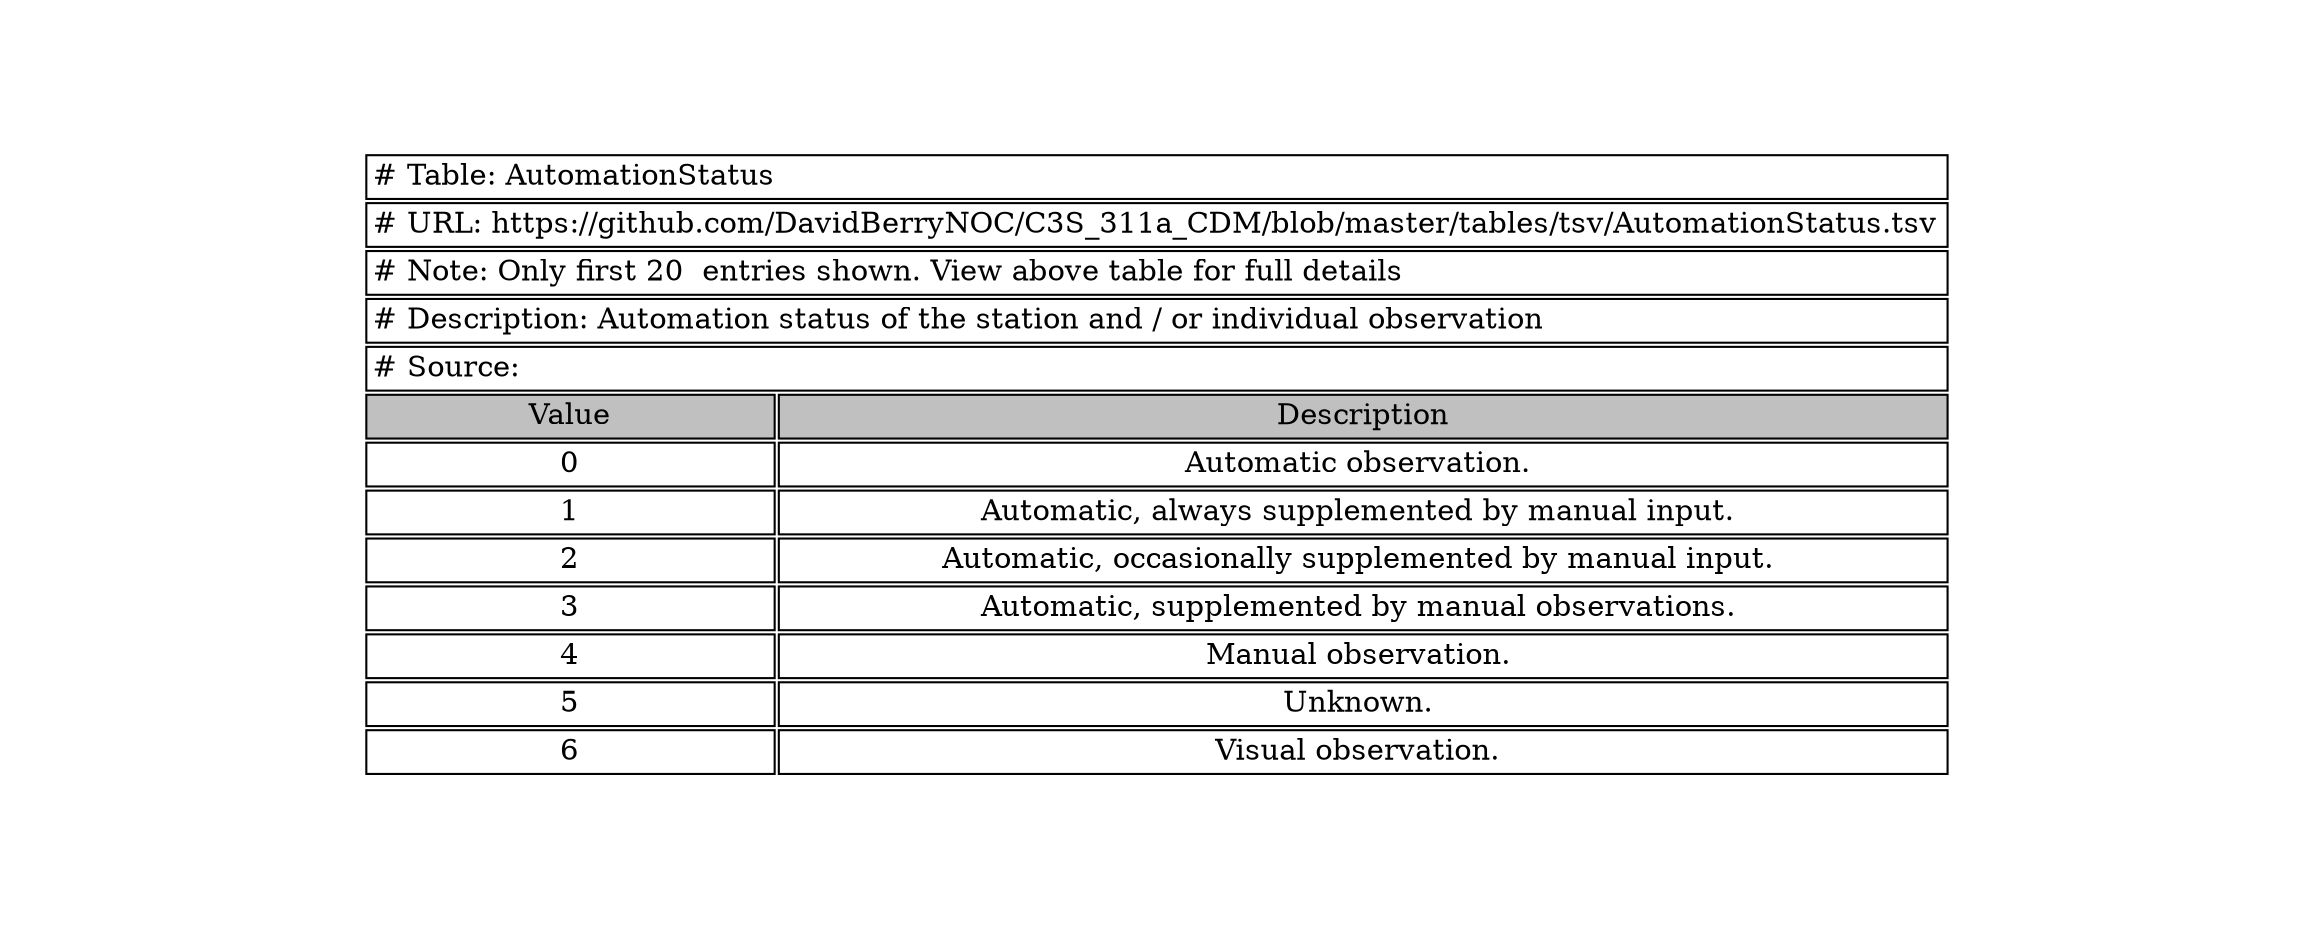 digraph AutomationStatus {
node [color=white]
AutomationStatus [label=<<TABLE BORDER="0" CELLBORDER="1" CELLSPACING="2" COLOR="BLACK">
<TR><TD COLSPAN="2" ALIGN="left" PORT="head"># Table: AutomationStatus</TD></TR>
<TR><TD COLSPAN="2" ALIGN="left"># URL: https://github.com/DavidBerryNOC/C3S_311a_CDM/blob/master/tables/tsv/AutomationStatus.tsv</TD></TR>
<TR><TD COLSPAN="2" ALIGN="left"># Note: Only first 20  entries shown. View above table for full details</TD></TR>
<TR><TD ALIGN="left" COLSPAN="2"># Description: Automation status of the station and / or individual observation</TD></TR>
<TR><TD ALIGN="left" COLSPAN="2"># Source:</TD></TR>
<TR><TD BGCOLOR="GRAY">Value</TD><TD BGCOLOR="GRAY">Description</TD></TR>
<TR><TD>0</TD><TD>Automatic observation. </TD></TR>
<TR><TD>1</TD><TD>Automatic, always supplemented by manual input. </TD></TR>
<TR><TD>2</TD><TD>Automatic, occasionally supplemented by manual input. </TD></TR>
<TR><TD>3</TD><TD>Automatic, supplemented by manual observations. </TD></TR>
<TR><TD>4</TD><TD>Manual observation. </TD></TR>
<TR><TD>5</TD><TD>Unknown. </TD></TR>
<TR><TD>6</TD><TD>Visual observation. </TD></TR>
</TABLE>>];
}
